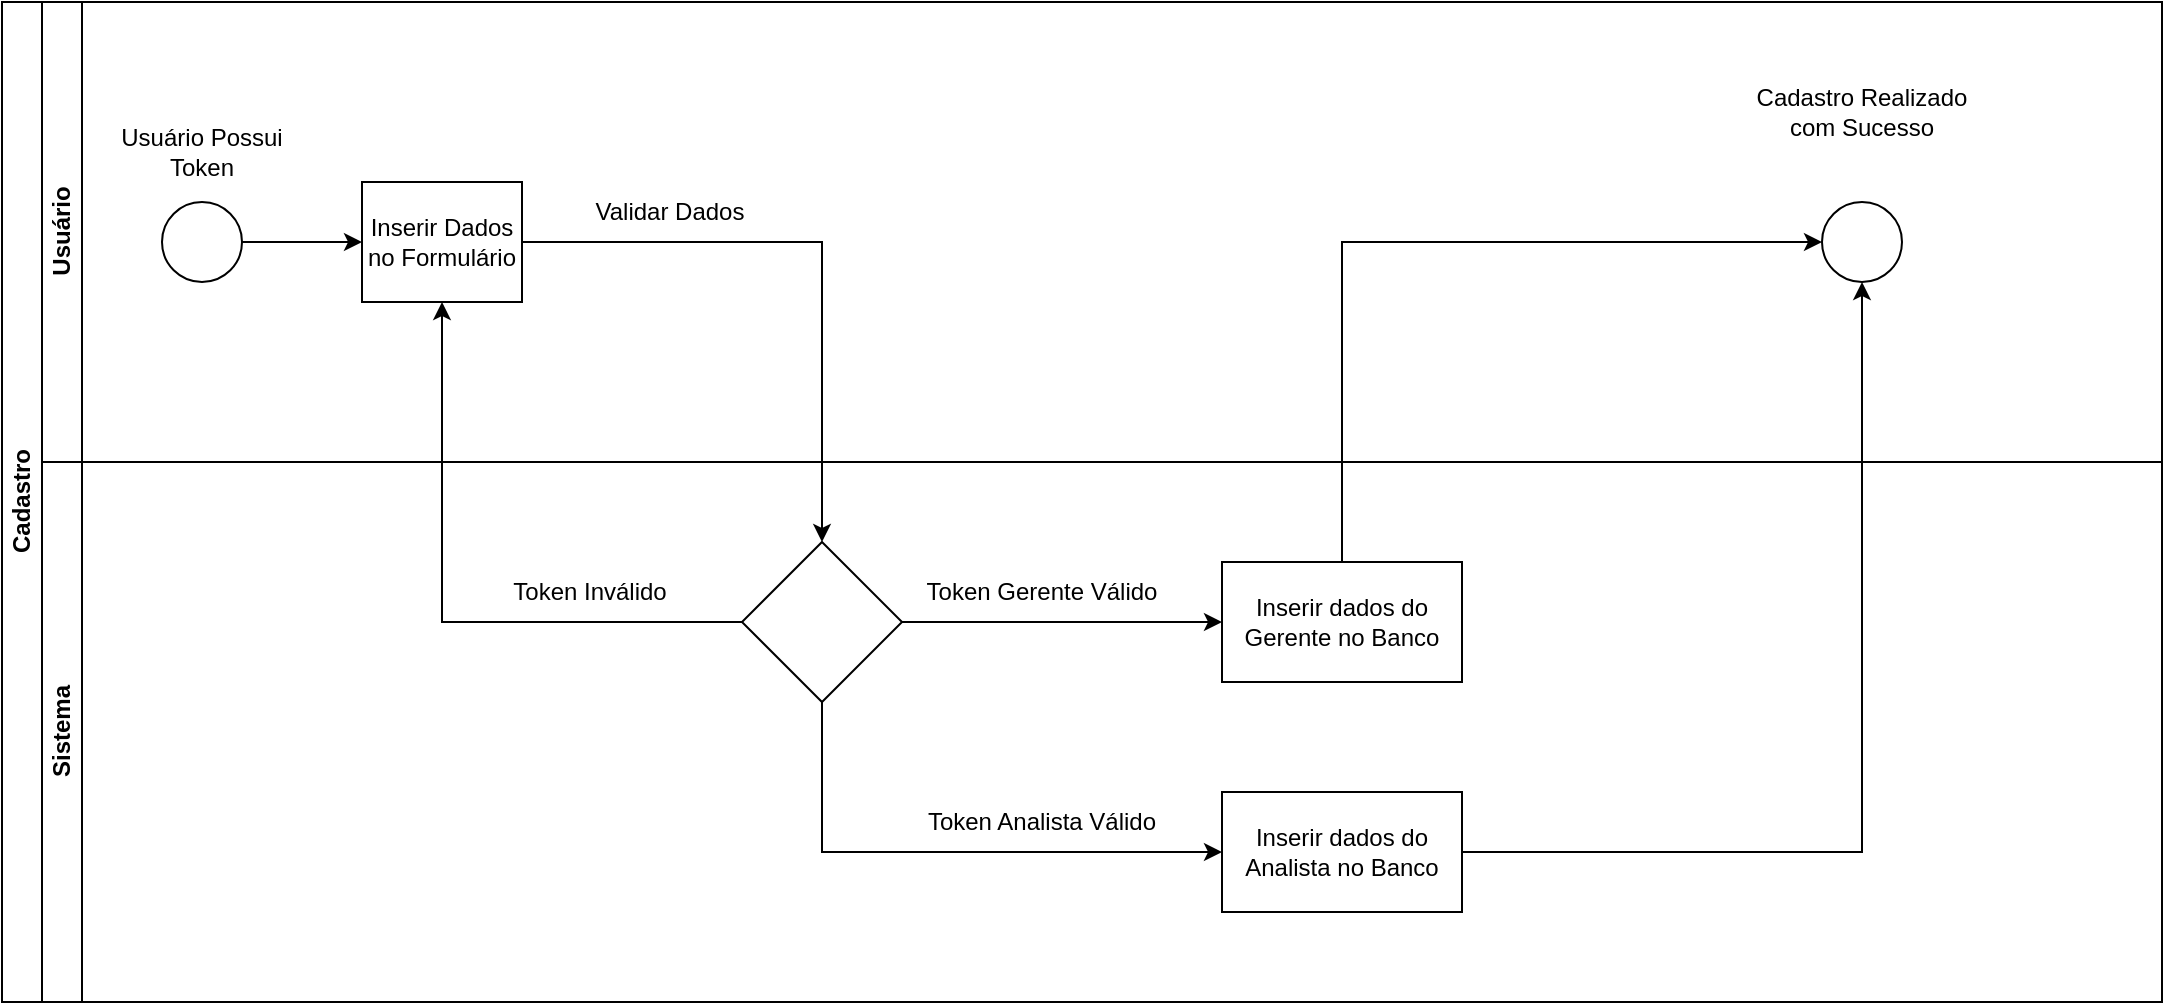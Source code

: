 <mxfile version="24.7.17">
  <diagram id="prtHgNgQTEPvFCAcTncT" name="Page-1">
    <mxGraphModel dx="1434" dy="756" grid="1" gridSize="10" guides="1" tooltips="1" connect="1" arrows="1" fold="1" page="1" pageScale="1" pageWidth="827" pageHeight="1169" math="0" shadow="0">
      <root>
        <mxCell id="0" />
        <mxCell id="1" parent="0" />
        <mxCell id="dNxyNK7c78bLwvsdeMH5-19" value="Cadastro" style="swimlane;html=1;childLayout=stackLayout;resizeParent=1;resizeParentMax=0;horizontal=0;startSize=20;horizontalStack=0;" parent="1" vertex="1">
          <mxGeometry x="150" y="120" width="1080" height="500" as="geometry" />
        </mxCell>
        <mxCell id="dNxyNK7c78bLwvsdeMH5-20" value="Usuário" style="swimlane;html=1;startSize=20;horizontal=0;" parent="dNxyNK7c78bLwvsdeMH5-19" vertex="1">
          <mxGeometry x="20" width="1060" height="230" as="geometry" />
        </mxCell>
        <mxCell id="dNxyNK7c78bLwvsdeMH5-25" value="" style="edgeStyle=orthogonalEdgeStyle;rounded=0;orthogonalLoop=1;jettySize=auto;html=1;" parent="dNxyNK7c78bLwvsdeMH5-20" source="dNxyNK7c78bLwvsdeMH5-23" target="dNxyNK7c78bLwvsdeMH5-24" edge="1">
          <mxGeometry relative="1" as="geometry" />
        </mxCell>
        <mxCell id="dNxyNK7c78bLwvsdeMH5-23" value="" style="ellipse;whiteSpace=wrap;html=1;" parent="dNxyNK7c78bLwvsdeMH5-20" vertex="1">
          <mxGeometry x="60" y="100" width="40" height="40" as="geometry" />
        </mxCell>
        <mxCell id="dNxyNK7c78bLwvsdeMH5-24" value="Inserir Dados no Formulário" style="rounded=0;whiteSpace=wrap;html=1;fontFamily=Helvetica;fontSize=12;fontColor=#000000;align=center;" parent="dNxyNK7c78bLwvsdeMH5-20" vertex="1">
          <mxGeometry x="160" y="90" width="80" height="60" as="geometry" />
        </mxCell>
        <mxCell id="rEuyw4BH3KxruVMaSUJj-1" value="Usuário Possui Token" style="text;html=1;align=center;verticalAlign=middle;whiteSpace=wrap;rounded=0;" parent="dNxyNK7c78bLwvsdeMH5-20" vertex="1">
          <mxGeometry x="35" y="60" width="90" height="30" as="geometry" />
        </mxCell>
        <mxCell id="rEuyw4BH3KxruVMaSUJj-6" value="Validar Dados" style="text;html=1;align=center;verticalAlign=middle;whiteSpace=wrap;rounded=0;" parent="dNxyNK7c78bLwvsdeMH5-20" vertex="1">
          <mxGeometry x="274" y="90" width="80" height="30" as="geometry" />
        </mxCell>
        <mxCell id="rEuyw4BH3KxruVMaSUJj-26" value="" style="ellipse;whiteSpace=wrap;html=1;" parent="dNxyNK7c78bLwvsdeMH5-20" vertex="1">
          <mxGeometry x="890" y="100" width="40" height="40" as="geometry" />
        </mxCell>
        <mxCell id="rEuyw4BH3KxruVMaSUJj-29" value="Cadastro Realizado com Sucesso" style="text;html=1;align=center;verticalAlign=middle;whiteSpace=wrap;rounded=0;" parent="dNxyNK7c78bLwvsdeMH5-20" vertex="1">
          <mxGeometry x="850" y="40" width="120" height="30" as="geometry" />
        </mxCell>
        <mxCell id="rEuyw4BH3KxruVMaSUJj-3" value="" style="edgeStyle=orthogonalEdgeStyle;rounded=0;orthogonalLoop=1;jettySize=auto;html=1;" parent="dNxyNK7c78bLwvsdeMH5-19" source="dNxyNK7c78bLwvsdeMH5-24" target="rEuyw4BH3KxruVMaSUJj-2" edge="1">
          <mxGeometry relative="1" as="geometry" />
        </mxCell>
        <mxCell id="rEuyw4BH3KxruVMaSUJj-4" style="edgeStyle=orthogonalEdgeStyle;rounded=0;orthogonalLoop=1;jettySize=auto;html=1;entryX=0.5;entryY=1;entryDx=0;entryDy=0;" parent="dNxyNK7c78bLwvsdeMH5-19" source="rEuyw4BH3KxruVMaSUJj-2" target="dNxyNK7c78bLwvsdeMH5-24" edge="1">
          <mxGeometry relative="1" as="geometry" />
        </mxCell>
        <mxCell id="dNxyNK7c78bLwvsdeMH5-21" value="Sistema" style="swimlane;html=1;startSize=20;horizontal=0;" parent="dNxyNK7c78bLwvsdeMH5-19" vertex="1">
          <mxGeometry x="20" y="230" width="1060" height="270" as="geometry" />
        </mxCell>
        <mxCell id="rEuyw4BH3KxruVMaSUJj-9" value="" style="edgeStyle=orthogonalEdgeStyle;rounded=0;orthogonalLoop=1;jettySize=auto;html=1;" parent="dNxyNK7c78bLwvsdeMH5-21" source="rEuyw4BH3KxruVMaSUJj-2" target="rEuyw4BH3KxruVMaSUJj-8" edge="1">
          <mxGeometry relative="1" as="geometry" />
        </mxCell>
        <mxCell id="rEuyw4BH3KxruVMaSUJj-13" style="edgeStyle=orthogonalEdgeStyle;rounded=0;orthogonalLoop=1;jettySize=auto;html=1;exitX=0.5;exitY=1;exitDx=0;exitDy=0;entryX=0;entryY=0.5;entryDx=0;entryDy=0;" parent="dNxyNK7c78bLwvsdeMH5-21" source="rEuyw4BH3KxruVMaSUJj-2" target="rEuyw4BH3KxruVMaSUJj-10" edge="1">
          <mxGeometry relative="1" as="geometry" />
        </mxCell>
        <mxCell id="rEuyw4BH3KxruVMaSUJj-2" value="" style="rhombus;whiteSpace=wrap;html=1;fontColor=#000000;rounded=0;" parent="dNxyNK7c78bLwvsdeMH5-21" vertex="1">
          <mxGeometry x="350" y="40" width="80" height="80" as="geometry" />
        </mxCell>
        <mxCell id="rEuyw4BH3KxruVMaSUJj-7" value="Token Inválido" style="text;html=1;align=center;verticalAlign=middle;whiteSpace=wrap;rounded=0;" parent="dNxyNK7c78bLwvsdeMH5-21" vertex="1">
          <mxGeometry x="234" y="50" width="80" height="30" as="geometry" />
        </mxCell>
        <mxCell id="rEuyw4BH3KxruVMaSUJj-8" value="Inserir dados do Gerente no Banco" style="whiteSpace=wrap;html=1;fontColor=#000000;rounded=0;" parent="dNxyNK7c78bLwvsdeMH5-21" vertex="1">
          <mxGeometry x="590" y="50" width="120" height="60" as="geometry" />
        </mxCell>
        <mxCell id="rEuyw4BH3KxruVMaSUJj-10" value="Inserir dados do Analista no Banco" style="whiteSpace=wrap;html=1;fontColor=#000000;rounded=0;" parent="dNxyNK7c78bLwvsdeMH5-21" vertex="1">
          <mxGeometry x="590" y="165" width="120" height="60" as="geometry" />
        </mxCell>
        <mxCell id="rEuyw4BH3KxruVMaSUJj-14" value="Token Gerente Válido" style="text;html=1;align=center;verticalAlign=middle;whiteSpace=wrap;rounded=0;" parent="dNxyNK7c78bLwvsdeMH5-21" vertex="1">
          <mxGeometry x="440" y="50" width="120" height="30" as="geometry" />
        </mxCell>
        <mxCell id="rEuyw4BH3KxruVMaSUJj-24" value="Token Analista Válido" style="text;html=1;align=center;verticalAlign=middle;whiteSpace=wrap;rounded=0;" parent="dNxyNK7c78bLwvsdeMH5-21" vertex="1">
          <mxGeometry x="440" y="165" width="120" height="30" as="geometry" />
        </mxCell>
        <mxCell id="rEuyw4BH3KxruVMaSUJj-27" style="edgeStyle=orthogonalEdgeStyle;rounded=0;orthogonalLoop=1;jettySize=auto;html=1;exitX=0.5;exitY=0;exitDx=0;exitDy=0;entryX=0;entryY=0.5;entryDx=0;entryDy=0;" parent="dNxyNK7c78bLwvsdeMH5-19" source="rEuyw4BH3KxruVMaSUJj-8" target="rEuyw4BH3KxruVMaSUJj-26" edge="1">
          <mxGeometry relative="1" as="geometry" />
        </mxCell>
        <mxCell id="rEuyw4BH3KxruVMaSUJj-28" style="edgeStyle=orthogonalEdgeStyle;rounded=0;orthogonalLoop=1;jettySize=auto;html=1;exitX=1;exitY=0.5;exitDx=0;exitDy=0;entryX=0.5;entryY=1;entryDx=0;entryDy=0;" parent="dNxyNK7c78bLwvsdeMH5-19" source="rEuyw4BH3KxruVMaSUJj-10" target="rEuyw4BH3KxruVMaSUJj-26" edge="1">
          <mxGeometry relative="1" as="geometry" />
        </mxCell>
      </root>
    </mxGraphModel>
  </diagram>
</mxfile>
